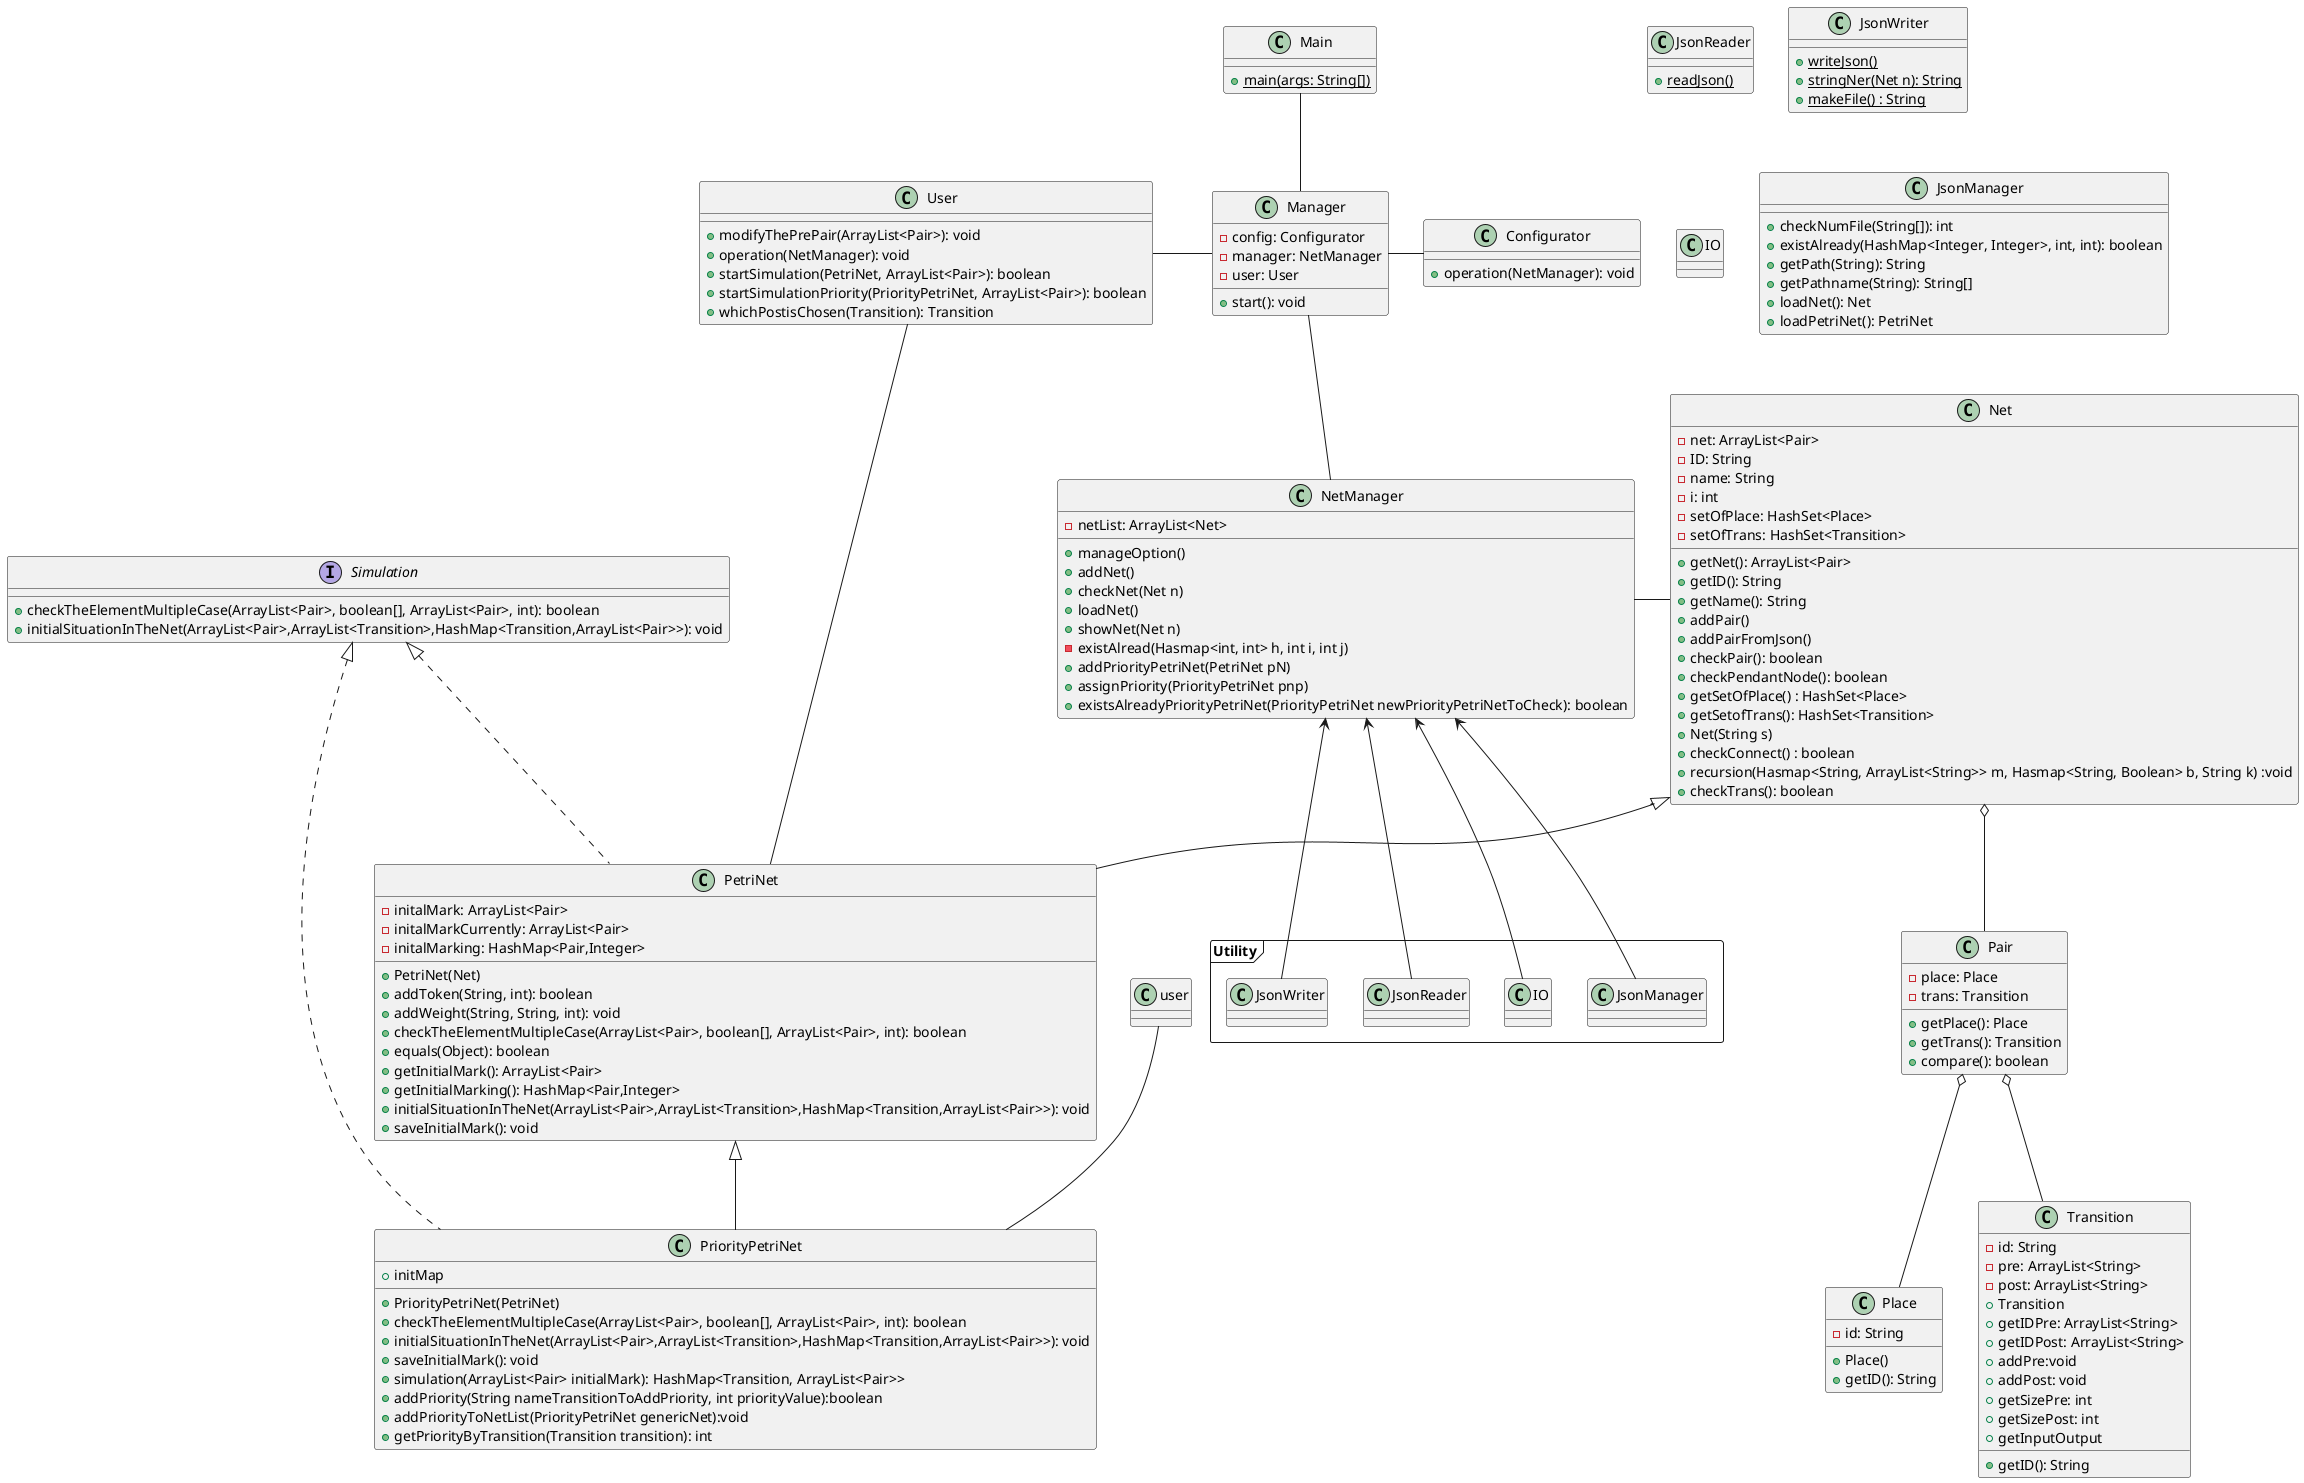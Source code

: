 @startuml
@startuml

Main -- Manager
Manager -Left- User
Manager -- NetManager
Manager -Right- Configurator
NetManager -Right- Net
Net o-Down- Pair
Pair o-- Transition
Pair o-- Place
User -- PetriNet
user -- PriorityPetriNet
package Utility <<frame>>{
NetManager <-- JsonReader
NetManager <-- JsonWriter
NetManager <- JsonManager
NetManager <-Left- IO
}
class Main {
+ {static} main(args: String[])
}

class Net {
- net: ArrayList<Pair>
- ID: String
- name: String
- i: int
- setOfPlace: HashSet<Place>
- setOfTrans: HashSet<Transition>
+ getNet(): ArrayList<Pair>
+ getID(): String
+ getName(): String
+ addPair()
+ addPairFromJson()
+ checkPair(): boolean
+ checkPendantNode(): boolean
+ getSetOfPlace() : HashSet<Place>
+ getSetofTrans(): HashSet<Transition>
+ Net(String s)
+ checkConnect() : boolean
+ recursion(Hasmap<String, ArrayList<String>> m, Hasmap<String, Boolean> b, String k) :void
+ checkTrans(): boolean
}

class NetManager {
- netList: ArrayList<Net>
+ manageOption()
+ addNet()
+ checkNet(Net n)
+ loadNet()
+ showNet(Net n)
- existAlread(Hasmap<int, int> h, int i, int j)
+ addPriorityPetriNet(PetriNet pN)
+ assignPriority(PriorityPetriNet pnp)
+ existsAlreadyPriorityPetriNet(PriorityPetriNet newPriorityPetriNetToCheck): boolean
}

class Pair {
- place: Place
- trans: Transition
+ getPlace(): Place
+ getTrans(): Transition
+ compare(): boolean
}

class Place {
- id: String
+ Place()
+ getID(): String
}

class Transition {
- id: String
-pre: ArrayList<String>
-post: ArrayList<String>
+ getID(): String
+ Transition
+ getIDPre: ArrayList<String>
+ getIDPost: ArrayList<String>
+ addPre:void
+ addPost: void
+ getSizePre: int
+ getSizePost: int
+ getInputOutput
}

class JsonReader {
+ {static} readJson()
}

class JsonWriter {
+ {static} writeJson()
+ {static} stringNer(Net n): String
+ {static} makeFile() : String
}

class PetriNet extends Net  implements Simulation{
- initalMark: ArrayList<Pair>
- initalMarkCurrently: ArrayList<Pair>
- initalMarking: HashMap<Pair,Integer>
+ PetriNet(Net)
+ addToken(String, int): boolean
+ addWeight(String, String, int): void
+ checkTheElementMultipleCase(ArrayList<Pair>, boolean[], ArrayList<Pair>, int): boolean
+ equals(Object): boolean
+ getInitialMark(): ArrayList<Pair>
+ getInitialMarking(): HashMap<Pair,Integer>
+ initialSituationInTheNet(ArrayList<Pair>,ArrayList<Transition>,HashMap<Transition,ArrayList<Pair>>): void
+ saveInitialMark(): void
}
class PriorityPetriNet extends PetriNet implements Simulation{
+ PriorityPetriNet(PetriNet)
+ checkTheElementMultipleCase(ArrayList<Pair>, boolean[], ArrayList<Pair>, int): boolean
+ initialSituationInTheNet(ArrayList<Pair>,ArrayList<Transition>,HashMap<Transition,ArrayList<Pair>>): void
+ saveInitialMark(): void
+ simulation(ArrayList<Pair> initialMark): HashMap<Transition, ArrayList<Pair>>
+ initMap
+ addPriority(String nameTransitionToAddPriority, int priorityValue):boolean
+ addPriorityToNetList(PriorityPetriNet genericNet):void
+ getPriorityByTransition(Transition transition): int
}

interface Simulation {
+ checkTheElementMultipleCase(ArrayList<Pair>, boolean[], ArrayList<Pair>, int): boolean
+ initialSituationInTheNet(ArrayList<Pair>,ArrayList<Transition>,HashMap<Transition,ArrayList<Pair>>): void
}

class Manager {
- config: Configurator
- manager: NetManager
- user: User
+ start(): void
}

class User {
+ modifyThePrePair(ArrayList<Pair>): void
+ operation(NetManager): void
+ startSimulation(PetriNet, ArrayList<Pair>): boolean
+ startSimulationPriority(PriorityPetriNet, ArrayList<Pair>): boolean
+ whichPostisChosen(Transition): Transition
}

class IO {
}

class JsonManager {
+ checkNumFile(String[]): int
+ existAlready(HashMap<Integer, Integer>, int, int): boolean
+ getPath(String): String
+ getPathname(String): String[]
+ loadNet(): Net
+ loadPetriNet(): PetriNet
}

class Configurator {
+ operation(NetManager): void
}

@enduml